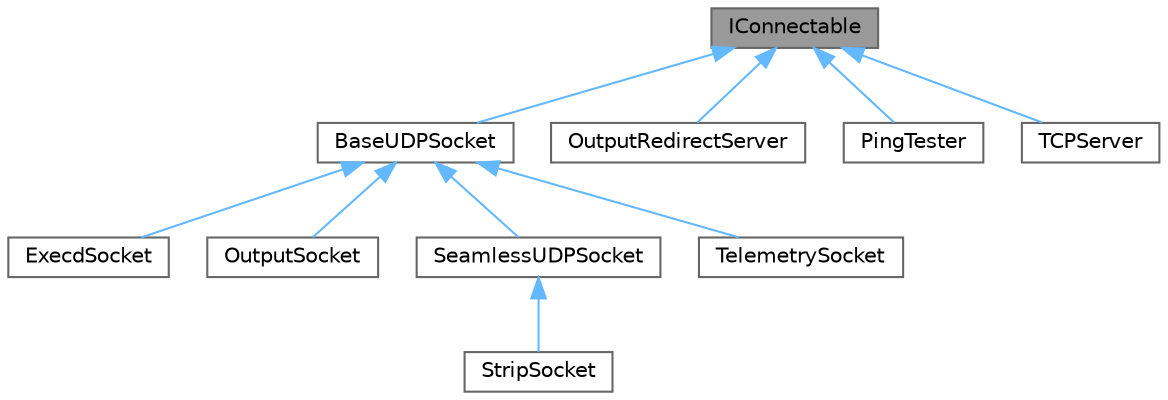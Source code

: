 digraph "IConnectable"
{
 // INTERACTIVE_SVG=YES
 // LATEX_PDF_SIZE
  bgcolor="transparent";
  edge [fontname=Helvetica,fontsize=10,labelfontname=Helvetica,labelfontsize=10];
  node [fontname=Helvetica,fontsize=10,shape=box,height=0.2,width=0.4];
  Node1 [id="Node000001",label="IConnectable",height=0.2,width=0.4,color="gray40", fillcolor="grey60", style="filled", fontcolor="black",tooltip="Абстрактный интерфейс для классов с функционалом подключения и отключения к сетевому адресу."];
  Node1 -> Node2 [id="edge1_Node000001_Node000002",dir="back",color="steelblue1",style="solid",tooltip=" "];
  Node2 [id="Node000002",label="BaseUDPSocket",height=0.2,width=0.4,color="gray40", fillcolor="white", style="filled",URL="$db/d21/class_quasar_s_d_k_1_1_base_u_d_p_socket.html",tooltip="Базовый класс для сокетов, работающих по протоколу UDP."];
  Node2 -> Node3 [id="edge2_Node000002_Node000003",dir="back",color="steelblue1",style="solid",tooltip=" "];
  Node3 [id="Node000003",label="ExecdSocket",height=0.2,width=0.4,color="gray40", fillcolor="white", style="filled",URL="$dd/dce/class_quasar_s_d_k_1_1_execd_socket.html",tooltip="Сокет для отправки команд на РЛС."];
  Node2 -> Node4 [id="edge3_Node000002_Node000004",dir="back",color="steelblue1",style="solid",tooltip=" "];
  Node4 [id="Node000004",label="OutputSocket",height=0.2,width=0.4,color="gray40", fillcolor="white", style="filled",URL="$de/d4c/class_quasar_s_d_k_1_1_output_socket.html",tooltip="Сокет для приема и обработки вывода с РЛС."];
  Node2 -> Node5 [id="edge4_Node000002_Node000005",dir="back",color="steelblue1",style="solid",tooltip=" "];
  Node5 [id="Node000005",label="SeamlessUDPSocket",height=0.2,width=0.4,color="gray40", fillcolor="white", style="filled",URL="$d5/d90/class_quasar_s_d_k_1_1_seamless_u_d_p_socket.html",tooltip="Базовый класс для UDP сокетов, требующих целостность датаграммы."];
  Node5 -> Node6 [id="edge5_Node000005_Node000006",dir="back",color="steelblue1",style="solid",tooltip=" "];
  Node6 [id="Node000006",label="StripSocket",height=0.2,width=0.4,color="gray40", fillcolor="white", style="filled",URL="$d6/d4a/class_quasar_s_d_k_1_1_strip_socket.html",tooltip="Класс для приема больших файлов с РЛС по протоколу UDP."];
  Node2 -> Node7 [id="edge6_Node000002_Node000007",dir="back",color="steelblue1",style="solid",tooltip=" "];
  Node7 [id="Node000007",label="TelemetrySocket",height=0.2,width=0.4,color="gray40", fillcolor="white", style="filled",URL="$d5/d0a/class_quasar_s_d_k_1_1_telemetry_socket.html",tooltip="Класс для работы с сервисом navd2 на РЛС."];
  Node1 -> Node8 [id="edge7_Node000001_Node000008",dir="back",color="steelblue1",style="solid",tooltip=" "];
  Node8 [id="Node000008",label="OutputRedirectServer",height=0.2,width=0.4,color="gray40", fillcolor="white", style="filled",URL="$df/d2b/class_quasar_s_d_k_1_1_output_redirect_server.html",tooltip="Класс для перенаправления вывода РЛС в отдельный Telnet сервер."];
  Node1 -> Node9 [id="edge8_Node000001_Node000009",dir="back",color="steelblue1",style="solid",tooltip=" "];
  Node9 [id="Node000009",label="PingTester",height=0.2,width=0.4,color="gray40", fillcolor="white", style="filled",URL="$de/d88/class_quasar_s_d_k_1_1_ping_tester.html",tooltip="Класс для постоянной проверки выбранного адреса на доступность."];
  Node1 -> Node10 [id="edge9_Node000001_Node000010",dir="back",color="steelblue1",style="solid",tooltip=" "];
  Node10 [id="Node000010",label="TCPServer",height=0.2,width=0.4,color="gray40", fillcolor="white", style="filled",URL="$db/dbd/class_quasar_s_d_k_1_1_t_c_p_server.html",tooltip="Класс для приема больших файлов с РЛС по протоколу TCP-IP."];
}
